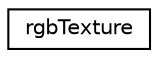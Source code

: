 digraph "Graphical Class Hierarchy"
{
 // INTERACTIVE_SVG=YES
  edge [fontname="Helvetica",fontsize="10",labelfontname="Helvetica",labelfontsize="10"];
  node [fontname="Helvetica",fontsize="10",shape=record];
  rankdir="LR";
  Node1 [label="rgbTexture",height=0.2,width=0.4,color="black", fillcolor="white", style="filled",URL="$df/d6a/classrgb_texture.html",tooltip="an instantiation of the glTexture class using rgbImage "];
}
